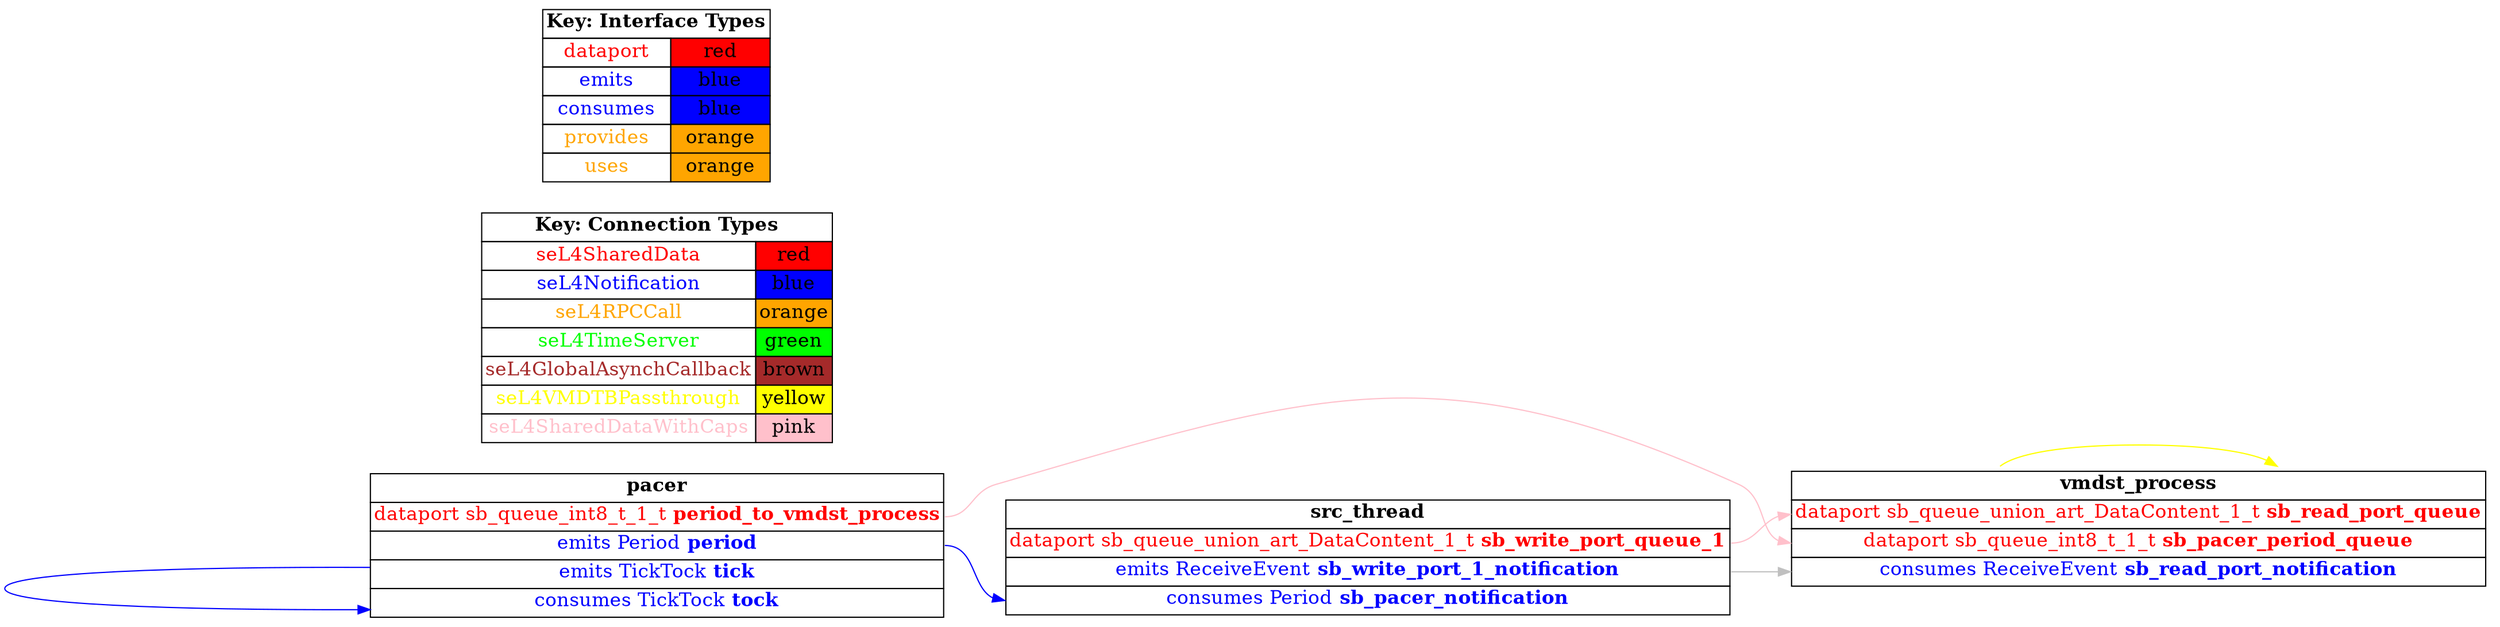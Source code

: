 digraph g {
graph [
  overlap = false,
  rankdir = "LR"
];
node [
  fontsize = "16",
  shape = "ellipse"
];
edge [
];

src_thread [
  label=<
    <TABLE BORDER="0" CELLBORDER="1" CELLSPACING="0">
      <TR><TD><B>src_thread</B></TD></TR>
      <TR><TD PORT="sb_write_port_queue_1"><FONT COLOR="red">dataport sb_queue_union_art_DataContent_1_t <B>sb_write_port_queue_1</B></FONT></TD></TR>
      <TR><TD PORT="sb_write_port_1_notification"><FONT COLOR="blue">emits ReceiveEvent <B>sb_write_port_1_notification</B></FONT></TD></TR>
      <TR><TD PORT="sb_pacer_notification"><FONT COLOR="blue">consumes Period <B>sb_pacer_notification</B></FONT></TD></TR>"
    </TABLE>
  >
  shape=plaintext
];

vmdst_process [
  label=<
    <TABLE BORDER="0" CELLBORDER="1" CELLSPACING="0">
      <TR><TD><B>vmdst_process</B></TD></TR>
      <TR><TD PORT="sb_read_port_queue"><FONT COLOR="red">dataport sb_queue_union_art_DataContent_1_t <B>sb_read_port_queue</B></FONT></TD></TR>
      <TR><TD PORT="sb_pacer_period_queue"><FONT COLOR="red">dataport sb_queue_int8_t_1_t <B>sb_pacer_period_queue</B></FONT></TD></TR>
      <TR><TD PORT="sb_read_port_notification"><FONT COLOR="blue">consumes ReceiveEvent <B>sb_read_port_notification</B></FONT></TD></TR>"
    </TABLE>
  >
  shape=plaintext
];

pacer [
  label=<
    <TABLE BORDER="0" CELLBORDER="1" CELLSPACING="0">
      <TR><TD><B>pacer</B></TD></TR>
      <TR><TD PORT="period_to_vmdst_process"><FONT COLOR="red">dataport sb_queue_int8_t_1_t <B>period_to_vmdst_process</B></FONT></TD></TR>
      <TR><TD PORT="period"><FONT COLOR="blue">emits Period <B>period</B></FONT></TD></TR>
      <TR><TD PORT="tick"><FONT COLOR="blue">emits TickTock <B>tick</B></FONT></TD></TR>
      <TR><TD PORT="tock"><FONT COLOR="blue">consumes TickTock <B>tock</B></FONT></TD></TR>"
    </TABLE>
  >
  shape=plaintext
];

connectiontypekey [
  label=<
   <TABLE BORDER="0" CELLBORDER="1" CELLSPACING="0">
     <TR><TD COLSPAN="2"><B>Key: Connection Types</B></TD></TR>
     <TR><TD><FONT COLOR="red">seL4SharedData</FONT></TD><TD BGCOLOR="red">red</TD></TR>
     <TR><TD><FONT COLOR="blue">seL4Notification</FONT></TD><TD BGCOLOR="blue">blue</TD></TR>
     <TR><TD><FONT COLOR="orange">seL4RPCCall</FONT></TD><TD BGCOLOR="orange">orange</TD></TR>
     <TR><TD><FONT COLOR="green">seL4TimeServer</FONT></TD><TD BGCOLOR="green">green</TD></TR>
     <TR><TD><FONT COLOR="brown">seL4GlobalAsynchCallback</FONT></TD><TD BGCOLOR="brown">brown</TD></TR>
     <TR><TD><FONT COLOR="yellow">seL4VMDTBPassthrough</FONT></TD><TD BGCOLOR="yellow">yellow</TD></TR>
     <TR><TD><FONT COLOR="pink">seL4SharedDataWithCaps</FONT></TD><TD BGCOLOR="pink">pink</TD></TR>
   </TABLE>
  >
  shape=plaintext
];

interfacetypekey [
  label=<
   <TABLE BORDER="0" CELLBORDER="1" CELLSPACING="0">
     <TR><TD COLSPAN="2"><B>Key: Interface Types</B></TD></TR>
     <TR><TD><FONT COLOR="red">dataport</FONT></TD><TD BGCOLOR="red">red</TD></TR>
     <TR><TD><FONT COLOR="blue">emits</FONT></TD><TD BGCOLOR="blue">blue</TD></TR>
     <TR><TD><FONT COLOR="blue">consumes</FONT></TD><TD BGCOLOR="blue">blue</TD></TR>
     <TR><TD><FONT COLOR="orange">provides</FONT></TD><TD BGCOLOR="orange">orange</TD></TR>
     <TR><TD><FONT COLOR="orange">uses</FONT></TD><TD BGCOLOR="orange">orange</TD></TR>
   </TABLE>
  >
  shape=plaintext
];

"vmdst_process":dtb_self -> "vmdst_process":dtb [
  color="yellow"
  //label = "seL4VMDTBPassthrough"
  id = conn1
];

"src_thread":sb_write_port_1_notification -> "vmdst_process":sb_read_port_notification [
  color="grey"
  //label = "seL4GlobalAsynch"
  id = conn2
];

"src_thread":sb_write_port_queue_1 -> "vmdst_process":sb_read_port_queue [
  color="pink"
  //label = "seL4SharedDataWithCaps"
  id = conn3
];

"pacer":tick -> "pacer":tock [
  color="blue"
  //label = "seL4Notification"
  id = conn4
];

"pacer":period -> "src_thread":sb_pacer_notification [
  color="blue"
  //label = "seL4Notification"
  id = conn5
];

"pacer":period_to_vmdst_process -> "vmdst_process":sb_pacer_period_queue [
  color="pink"
  //label = "seL4SharedDataWithCaps"
  id = conn6
];

}